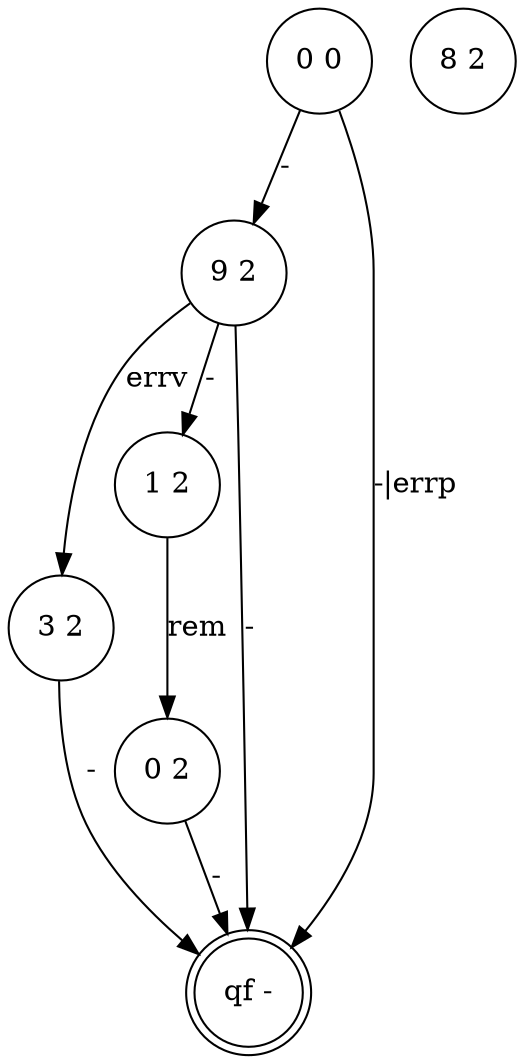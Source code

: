digraph 5 {
	"9 2" [shape=circle]
	"3 2" [shape=circle]
	"1 2" [shape=circle]
	"0 2" [shape=circle]
	"qf -" [shape=doublecircle]
	"0 0" [shape=circle]
	"8 2" [shape=circle]
	"9 2" -> "3 2" [label=errv]
	"9 2" -> "1 2" [label="-"]
	"1 2" -> "0 2" [label=rem]
	"9 2" -> "qf -" [label="-"]
	"3 2" -> "qf -" [label="-"]
	"0 2" -> "qf -" [label="-"]
	"0 0" -> "qf -" [label="-|errp"]
	"0 0" -> "9 2" [label="-"]
}
